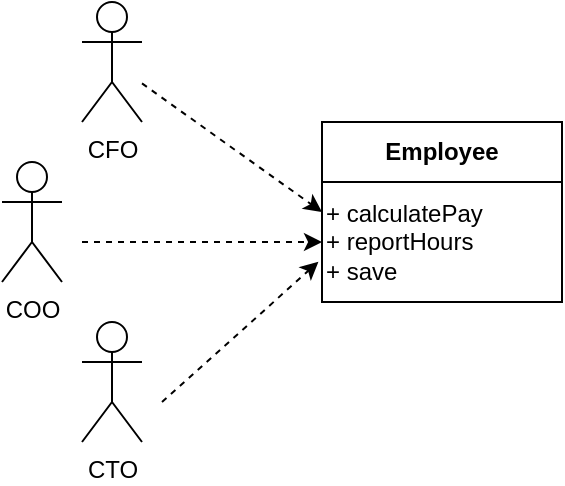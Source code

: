 <mxfile>
    <diagram id="UdEMPSJ9xlg8tC1Xhm0B" name="第1頁">
        <mxGraphModel dx="926" dy="623" grid="1" gridSize="10" guides="1" tooltips="1" connect="1" arrows="1" fold="1" page="1" pageScale="1" pageWidth="827" pageHeight="1169" math="0" shadow="0">
            <root>
                <mxCell id="0"/>
                <mxCell id="1" parent="0"/>
                <mxCell id="8" style="edgeStyle=none;html=1;entryX=0;entryY=0.25;entryDx=0;entryDy=0;dashed=1;" edge="1" parent="1" source="3" target="7">
                    <mxGeometry relative="1" as="geometry"/>
                </mxCell>
                <mxCell id="3" value="CFO" style="shape=umlActor;verticalLabelPosition=bottom;verticalAlign=top;html=1;outlineConnect=0;" vertex="1" parent="1">
                    <mxGeometry x="190" y="130" width="30" height="60" as="geometry"/>
                </mxCell>
                <mxCell id="4" value="COO" style="shape=umlActor;verticalLabelPosition=bottom;verticalAlign=top;html=1;outlineConnect=0;" vertex="1" parent="1">
                    <mxGeometry x="150" y="210" width="30" height="60" as="geometry"/>
                </mxCell>
                <mxCell id="5" value="CTO" style="shape=umlActor;verticalLabelPosition=bottom;verticalAlign=top;html=1;outlineConnect=0;" vertex="1" parent="1">
                    <mxGeometry x="190" y="290" width="30" height="60" as="geometry"/>
                </mxCell>
                <mxCell id="6" value="Employee" style="rounded=0;whiteSpace=wrap;html=1;fontStyle=1" vertex="1" parent="1">
                    <mxGeometry x="310" y="190" width="120" height="30" as="geometry"/>
                </mxCell>
                <mxCell id="7" value="&lt;span style=&quot;font-weight: normal;&quot;&gt;+ calculatePay&lt;/span&gt;&lt;div&gt;&lt;span style=&quot;font-weight: normal;&quot;&gt;+ reportHours&lt;/span&gt;&lt;/div&gt;&lt;div&gt;&lt;span style=&quot;font-weight: normal;&quot;&gt;+ save&lt;/span&gt;&lt;/div&gt;" style="rounded=0;whiteSpace=wrap;html=1;fontStyle=1;align=left;" vertex="1" parent="1">
                    <mxGeometry x="310" y="220" width="120" height="60" as="geometry"/>
                </mxCell>
                <mxCell id="9" style="edgeStyle=none;html=1;dashed=1;" edge="1" parent="1" target="7">
                    <mxGeometry relative="1" as="geometry">
                        <mxPoint x="190" y="250" as="sourcePoint"/>
                        <mxPoint x="320" y="245" as="targetPoint"/>
                    </mxGeometry>
                </mxCell>
                <mxCell id="10" style="edgeStyle=none;html=1;dashed=1;entryX=-0.015;entryY=0.665;entryDx=0;entryDy=0;entryPerimeter=0;" edge="1" parent="1" target="7">
                    <mxGeometry relative="1" as="geometry">
                        <mxPoint x="230" y="330" as="sourcePoint"/>
                        <mxPoint x="320" y="260" as="targetPoint"/>
                    </mxGeometry>
                </mxCell>
            </root>
        </mxGraphModel>
    </diagram>
</mxfile>
